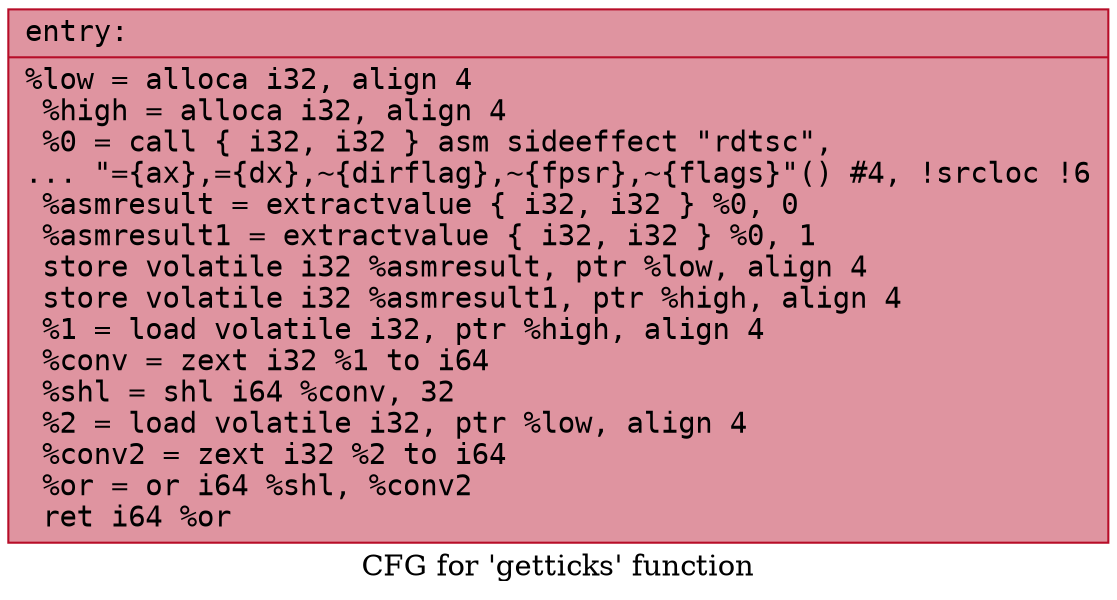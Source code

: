 digraph "CFG for 'getticks' function" {
	label="CFG for 'getticks' function";

	Node0x55625fb741b0 [shape=record,color="#b70d28ff", style=filled, fillcolor="#b70d2870" fontname="Courier",label="{entry:\l|  %low = alloca i32, align 4\l  %high = alloca i32, align 4\l  %0 = call \{ i32, i32 \} asm sideeffect \"rdtsc\",\l... \"=\{ax\},=\{dx\},~\{dirflag\},~\{fpsr\},~\{flags\}\"() #4, !srcloc !6\l  %asmresult = extractvalue \{ i32, i32 \} %0, 0\l  %asmresult1 = extractvalue \{ i32, i32 \} %0, 1\l  store volatile i32 %asmresult, ptr %low, align 4\l  store volatile i32 %asmresult1, ptr %high, align 4\l  %1 = load volatile i32, ptr %high, align 4\l  %conv = zext i32 %1 to i64\l  %shl = shl i64 %conv, 32\l  %2 = load volatile i32, ptr %low, align 4\l  %conv2 = zext i32 %2 to i64\l  %or = or i64 %shl, %conv2\l  ret i64 %or\l}"];
}
